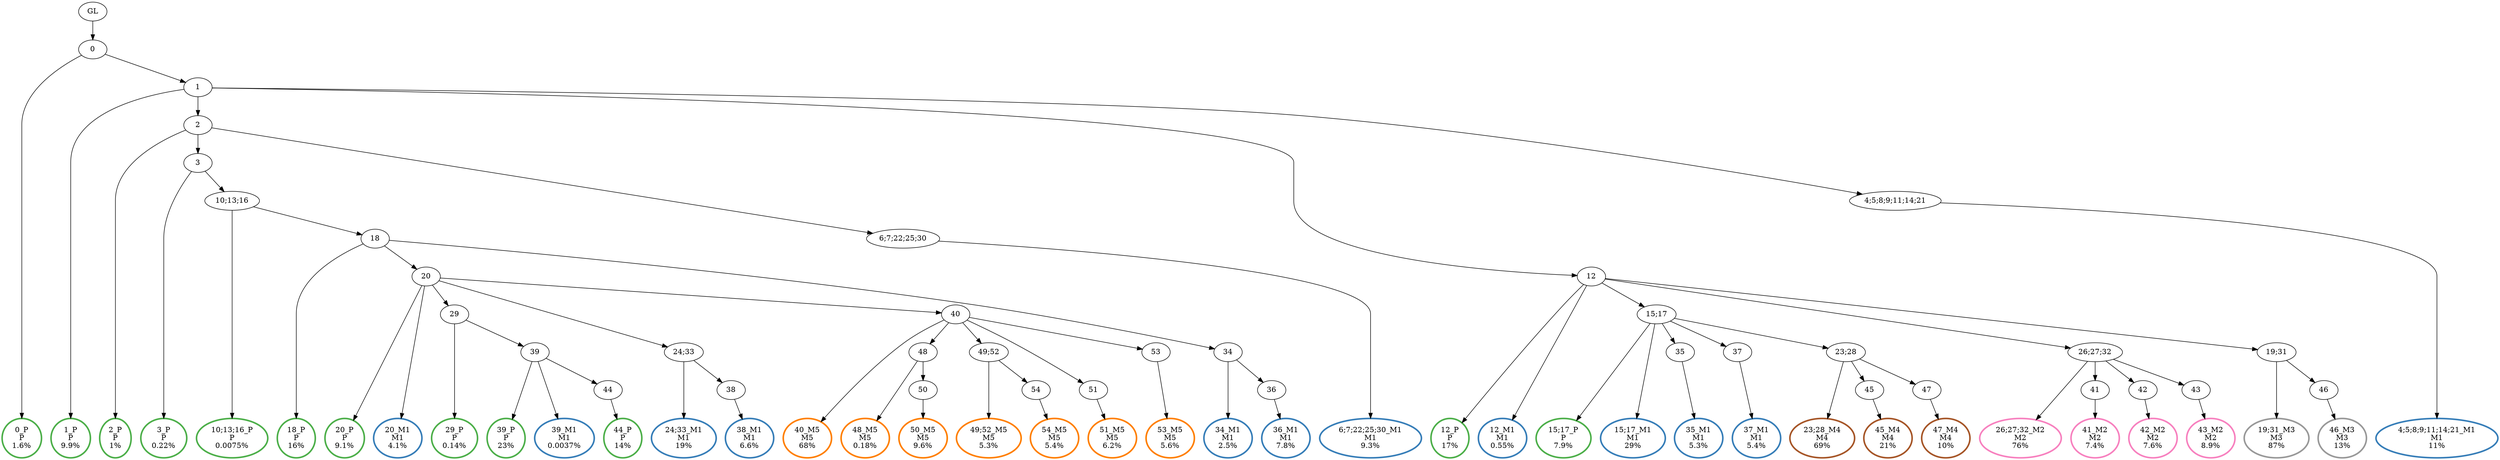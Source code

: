 digraph T {
	{
		rank=same
		74 [penwidth=3,colorscheme=set19,color=3,label="0_P\nP\n1.6%"]
		72 [penwidth=3,colorscheme=set19,color=3,label="1_P\nP\n9.9%"]
		70 [penwidth=3,colorscheme=set19,color=3,label="2_P\nP\n1%"]
		68 [penwidth=3,colorscheme=set19,color=3,label="3_P\nP\n0.22%"]
		66 [penwidth=3,colorscheme=set19,color=3,label="10;13;16_P\nP\n0.0075%"]
		64 [penwidth=3,colorscheme=set19,color=3,label="18_P\nP\n16%"]
		62 [penwidth=3,colorscheme=set19,color=3,label="20_P\nP\n9.1%"]
		60 [penwidth=3,colorscheme=set19,color=3,label="29_P\nP\n0.14%"]
		58 [penwidth=3,colorscheme=set19,color=3,label="39_P\nP\n23%"]
		56 [penwidth=3,colorscheme=set19,color=3,label="44_P\nP\n14%"]
		54 [penwidth=3,colorscheme=set19,color=3,label="12_P\nP\n17%"]
		52 [penwidth=3,colorscheme=set19,color=3,label="15;17_P\nP\n7.9%"]
		51 [penwidth=3,colorscheme=set19,color=2,label="20_M1\nM1\n4.1%"]
		49 [penwidth=3,colorscheme=set19,color=2,label="24;33_M1\nM1\n19%"]
		47 [penwidth=3,colorscheme=set19,color=2,label="38_M1\nM1\n6.6%"]
		46 [penwidth=3,colorscheme=set19,color=2,label="39_M1\nM1\n0.0037%"]
		44 [penwidth=3,colorscheme=set19,color=2,label="34_M1\nM1\n2.5%"]
		42 [penwidth=3,colorscheme=set19,color=2,label="36_M1\nM1\n7.8%"]
		40 [penwidth=3,colorscheme=set19,color=2,label="6;7;22;25;30_M1\nM1\n9.3%"]
		38 [penwidth=3,colorscheme=set19,color=2,label="4;5;8;9;11;14;21_M1\nM1\n11%"]
		37 [penwidth=3,colorscheme=set19,color=2,label="12_M1\nM1\n0.55%"]
		36 [penwidth=3,colorscheme=set19,color=2,label="15;17_M1\nM1\n29%"]
		34 [penwidth=3,colorscheme=set19,color=2,label="35_M1\nM1\n5.3%"]
		32 [penwidth=3,colorscheme=set19,color=2,label="37_M1\nM1\n5.4%"]
		30 [penwidth=3,colorscheme=set19,color=8,label="26;27;32_M2\nM2\n76%"]
		28 [penwidth=3,colorscheme=set19,color=8,label="41_M2\nM2\n7.4%"]
		26 [penwidth=3,colorscheme=set19,color=8,label="42_M2\nM2\n7.6%"]
		24 [penwidth=3,colorscheme=set19,color=8,label="43_M2\nM2\n8.9%"]
		22 [penwidth=3,colorscheme=set19,color=9,label="19;31_M3\nM3\n87%"]
		20 [penwidth=3,colorscheme=set19,color=9,label="46_M3\nM3\n13%"]
		18 [penwidth=3,colorscheme=set19,color=7,label="23;28_M4\nM4\n69%"]
		16 [penwidth=3,colorscheme=set19,color=7,label="45_M4\nM4\n21%"]
		14 [penwidth=3,colorscheme=set19,color=7,label="47_M4\nM4\n10%"]
		12 [penwidth=3,colorscheme=set19,color=5,label="40_M5\nM5\n68%"]
		10 [penwidth=3,colorscheme=set19,color=5,label="48_M5\nM5\n0.18%"]
		8 [penwidth=3,colorscheme=set19,color=5,label="50_M5\nM5\n9.6%"]
		6 [penwidth=3,colorscheme=set19,color=5,label="49;52_M5\nM5\n5.3%"]
		4 [penwidth=3,colorscheme=set19,color=5,label="54_M5\nM5\n5.4%"]
		2 [penwidth=3,colorscheme=set19,color=5,label="51_M5\nM5\n6.2%"]
		0 [penwidth=3,colorscheme=set19,color=5,label="53_M5\nM5\n5.6%"]
	}
	76 [label="GL"]
	75 [label="0"]
	73 [label="1"]
	71 [label="2"]
	69 [label="3"]
	67 [label="10;13;16"]
	65 [label="18"]
	63 [label="20"]
	61 [label="29"]
	59 [label="39"]
	57 [label="44"]
	55 [label="12"]
	53 [label="15;17"]
	50 [label="24;33"]
	48 [label="38"]
	45 [label="34"]
	43 [label="36"]
	41 [label="6;7;22;25;30"]
	39 [label="4;5;8;9;11;14;21"]
	35 [label="35"]
	33 [label="37"]
	31 [label="26;27;32"]
	29 [label="41"]
	27 [label="42"]
	25 [label="43"]
	23 [label="19;31"]
	21 [label="46"]
	19 [label="23;28"]
	17 [label="45"]
	15 [label="47"]
	13 [label="40"]
	11 [label="48"]
	9 [label="50"]
	7 [label="49;52"]
	5 [label="54"]
	3 [label="51"]
	1 [label="53"]
	76 -> 75
	75 -> 74
	75 -> 73
	73 -> 72
	73 -> 71
	73 -> 55
	73 -> 39
	71 -> 70
	71 -> 69
	71 -> 41
	69 -> 68
	69 -> 67
	67 -> 66
	67 -> 65
	65 -> 64
	65 -> 63
	65 -> 45
	63 -> 62
	63 -> 61
	63 -> 51
	63 -> 50
	63 -> 13
	61 -> 60
	61 -> 59
	59 -> 58
	59 -> 57
	59 -> 46
	57 -> 56
	55 -> 54
	55 -> 53
	55 -> 37
	55 -> 31
	55 -> 23
	53 -> 52
	53 -> 36
	53 -> 35
	53 -> 33
	53 -> 19
	50 -> 49
	50 -> 48
	48 -> 47
	45 -> 44
	45 -> 43
	43 -> 42
	41 -> 40
	39 -> 38
	35 -> 34
	33 -> 32
	31 -> 30
	31 -> 29
	31 -> 27
	31 -> 25
	29 -> 28
	27 -> 26
	25 -> 24
	23 -> 22
	23 -> 21
	21 -> 20
	19 -> 18
	19 -> 17
	19 -> 15
	17 -> 16
	15 -> 14
	13 -> 12
	13 -> 11
	13 -> 7
	13 -> 3
	13 -> 1
	11 -> 10
	11 -> 9
	9 -> 8
	7 -> 6
	7 -> 5
	5 -> 4
	3 -> 2
	1 -> 0
}
